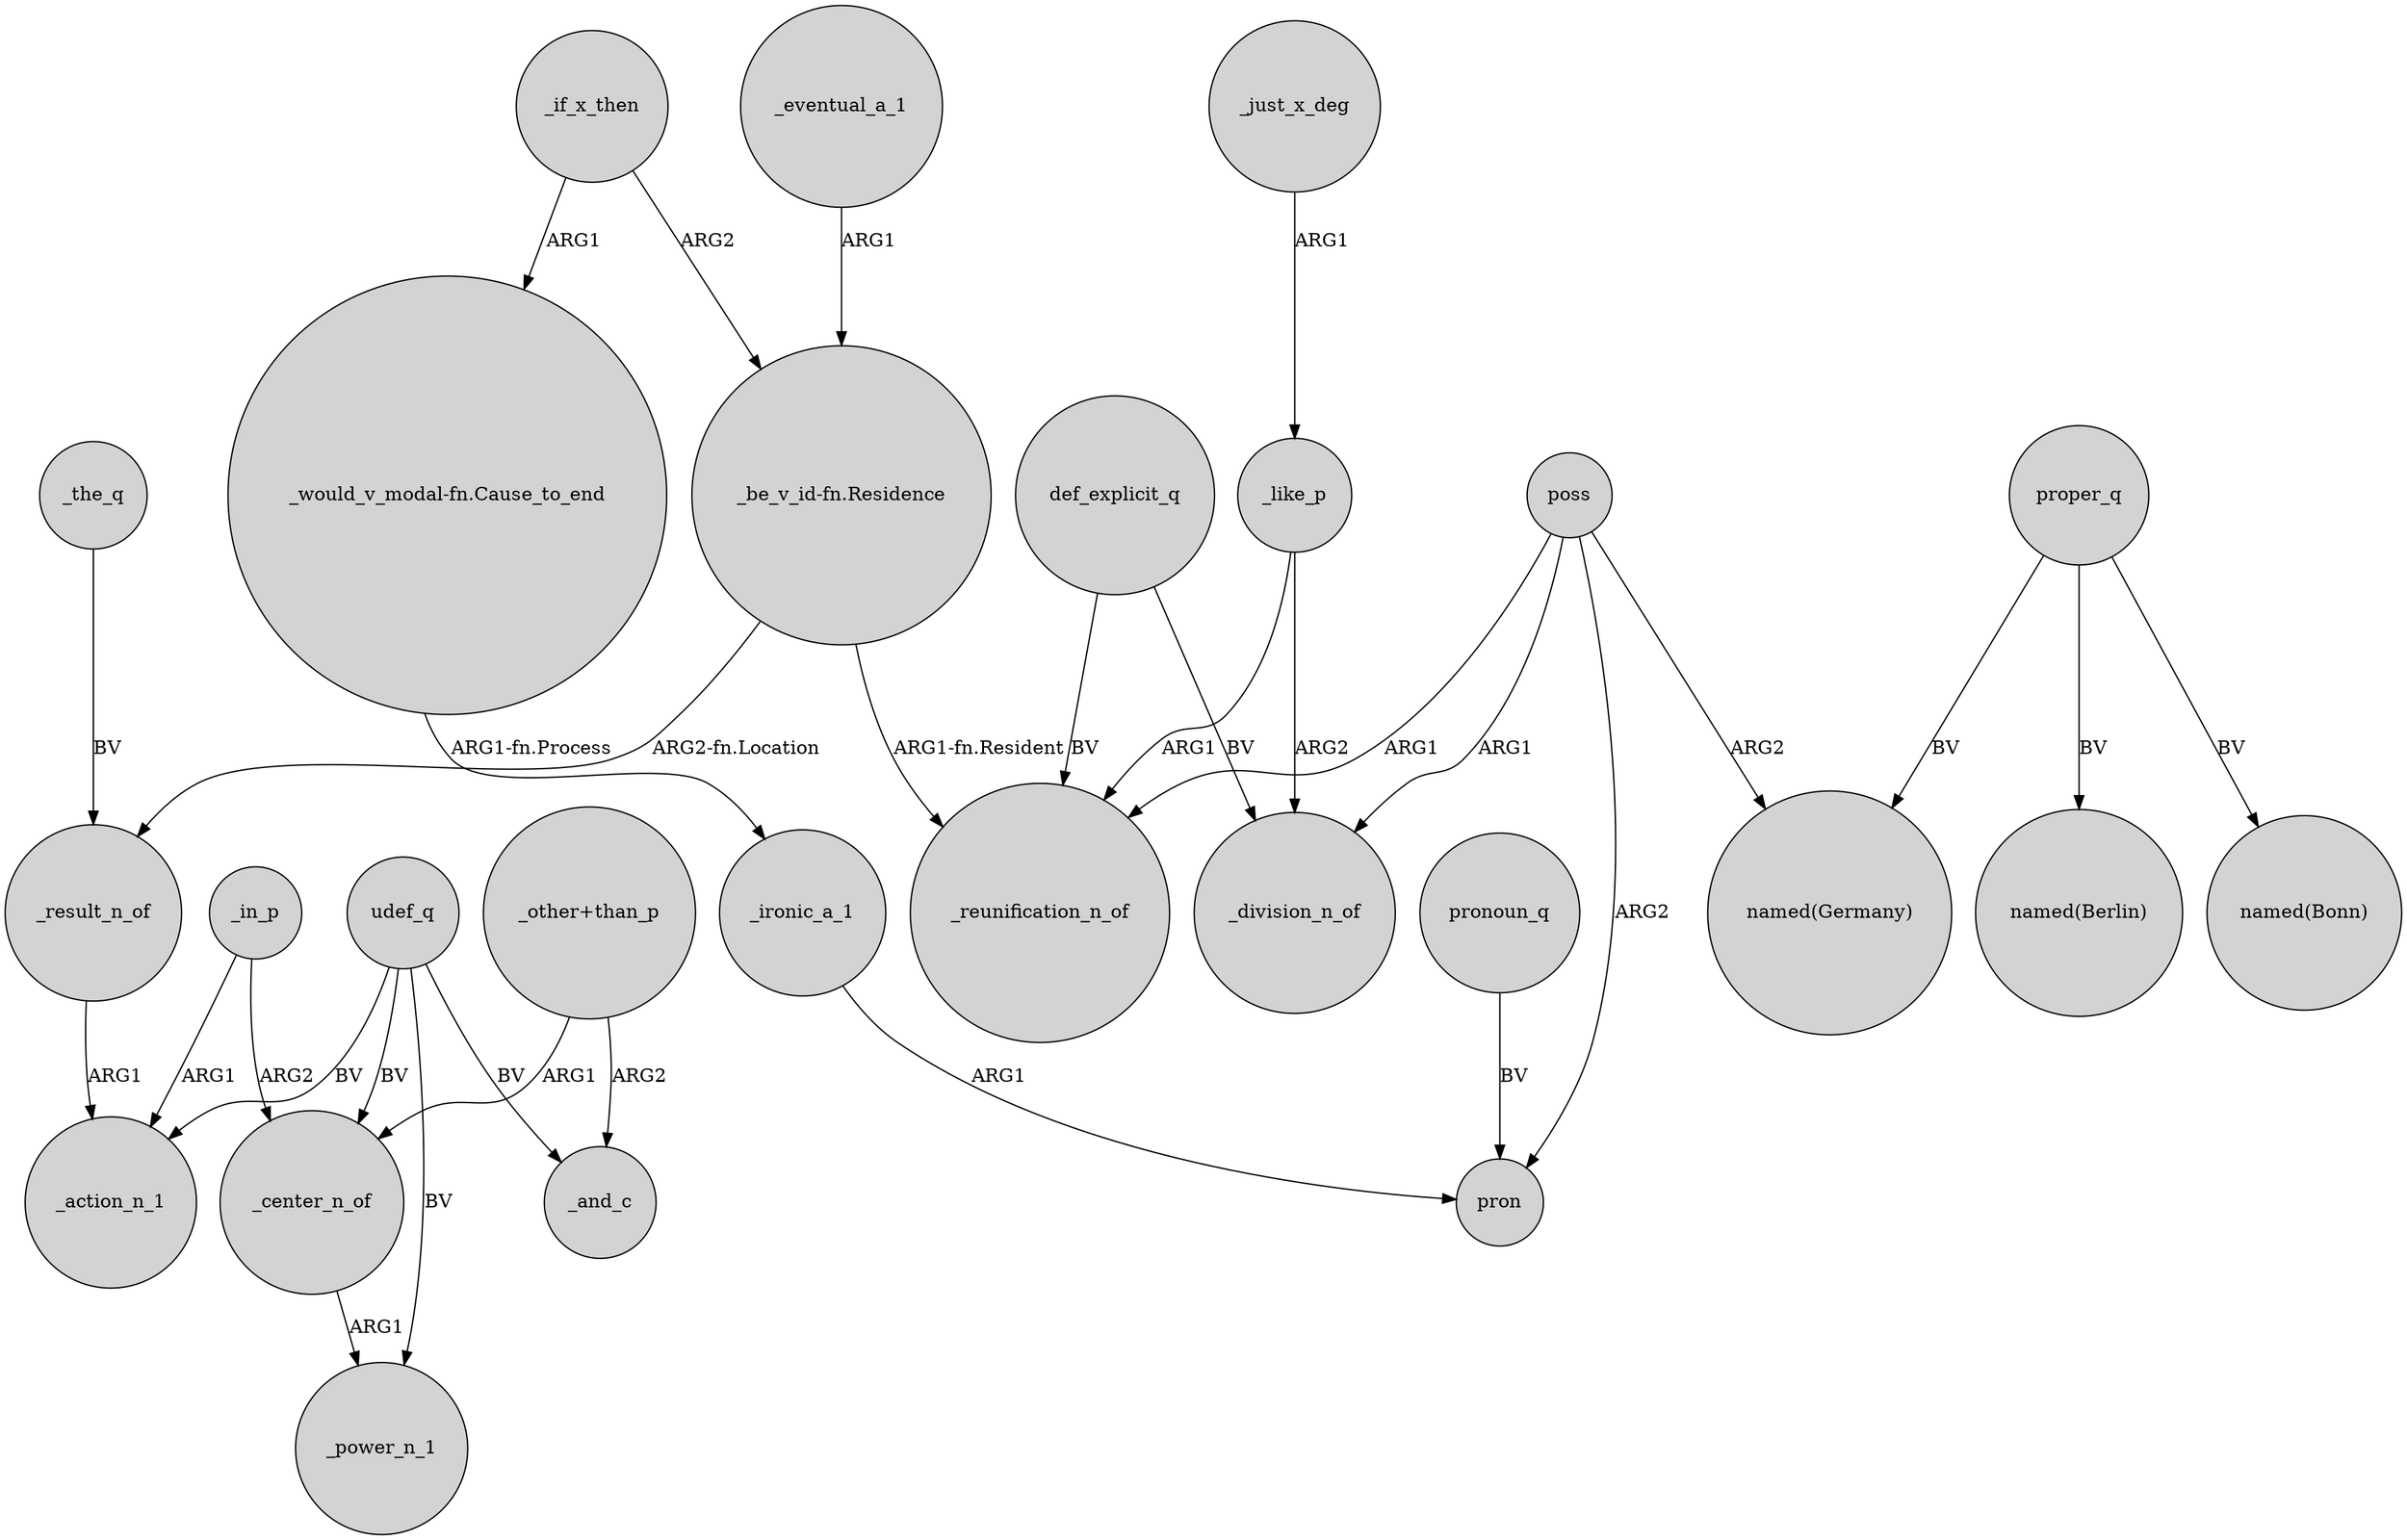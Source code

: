 digraph {
	node [shape=circle style=filled]
	_like_p -> _division_n_of [label=ARG2]
	_in_p -> _center_n_of [label=ARG2]
	_center_n_of -> _power_n_1 [label=ARG1]
	def_explicit_q -> _division_n_of [label=BV]
	"_other+than_p" -> _center_n_of [label=ARG1]
	"_other+than_p" -> _and_c [label=ARG2]
	_result_n_of -> _action_n_1 [label=ARG1]
	_just_x_deg -> _like_p [label=ARG1]
	udef_q -> _and_c [label=BV]
	pronoun_q -> pron [label=BV]
	udef_q -> _action_n_1 [label=BV]
	"_be_v_id-fn.Residence" -> _result_n_of [label="ARG2-fn.Location"]
	poss -> pron [label=ARG2]
	def_explicit_q -> _reunification_n_of [label=BV]
	"_be_v_id-fn.Residence" -> _reunification_n_of [label="ARG1-fn.Resident"]
	_ironic_a_1 -> pron [label=ARG1]
	poss -> "named(Germany)" [label=ARG2]
	_the_q -> _result_n_of [label=BV]
	poss -> _reunification_n_of [label=ARG1]
	_like_p -> _reunification_n_of [label=ARG1]
	poss -> _division_n_of [label=ARG1]
	udef_q -> _center_n_of [label=BV]
	proper_q -> "named(Berlin)" [label=BV]
	_if_x_then -> "_be_v_id-fn.Residence" [label=ARG2]
	proper_q -> "named(Bonn)" [label=BV]
	_in_p -> _action_n_1 [label=ARG1]
	"_would_v_modal-fn.Cause_to_end" -> _ironic_a_1 [label="ARG1-fn.Process"]
	_if_x_then -> "_would_v_modal-fn.Cause_to_end" [label=ARG1]
	_eventual_a_1 -> "_be_v_id-fn.Residence" [label=ARG1]
	udef_q -> _power_n_1 [label=BV]
	proper_q -> "named(Germany)" [label=BV]
}
